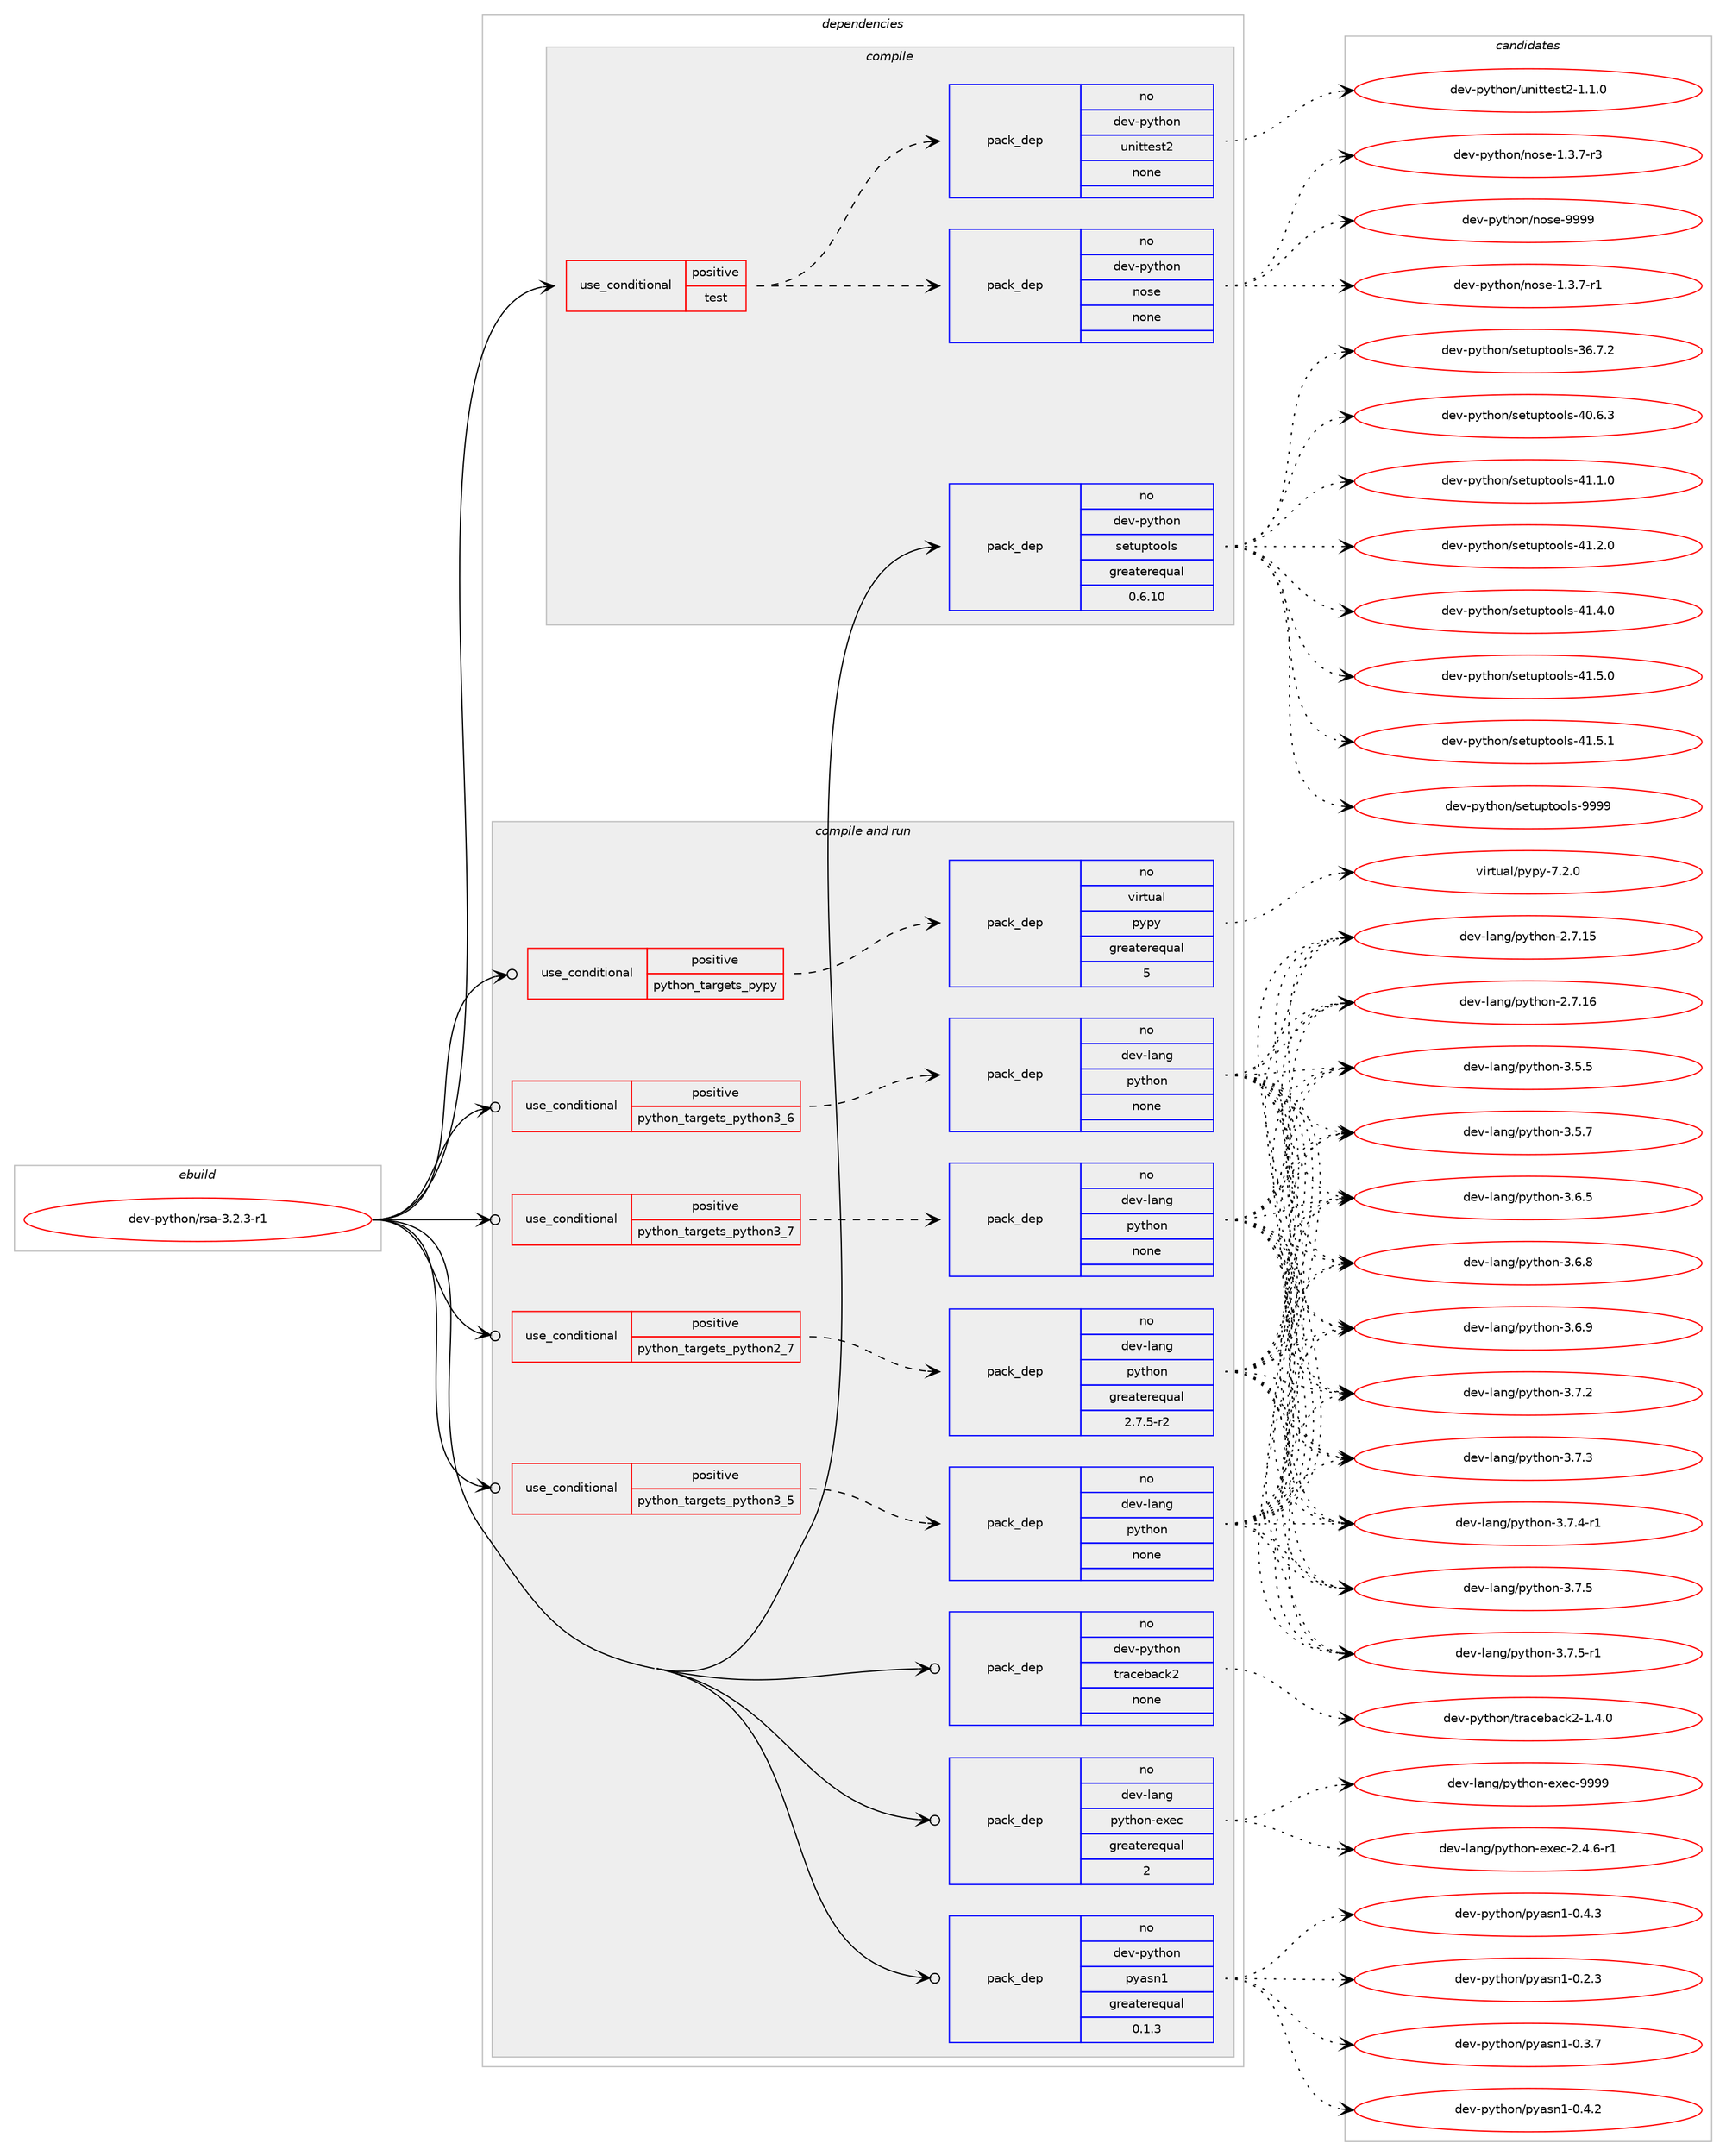 digraph prolog {

# *************
# Graph options
# *************

newrank=true;
concentrate=true;
compound=true;
graph [rankdir=LR,fontname=Helvetica,fontsize=10,ranksep=1.5];#, ranksep=2.5, nodesep=0.2];
edge  [arrowhead=vee];
node  [fontname=Helvetica,fontsize=10];

# **********
# The ebuild
# **********

subgraph cluster_leftcol {
color=gray;
rank=same;
label=<<i>ebuild</i>>;
id [label="dev-python/rsa-3.2.3-r1", color=red, width=4, href="../dev-python/rsa-3.2.3-r1.svg"];
}

# ****************
# The dependencies
# ****************

subgraph cluster_midcol {
color=gray;
label=<<i>dependencies</i>>;
subgraph cluster_compile {
fillcolor="#eeeeee";
style=filled;
label=<<i>compile</i>>;
subgraph cond148896 {
dependency635936 [label=<<TABLE BORDER="0" CELLBORDER="1" CELLSPACING="0" CELLPADDING="4"><TR><TD ROWSPAN="3" CELLPADDING="10">use_conditional</TD></TR><TR><TD>positive</TD></TR><TR><TD>test</TD></TR></TABLE>>, shape=none, color=red];
subgraph pack475159 {
dependency635937 [label=<<TABLE BORDER="0" CELLBORDER="1" CELLSPACING="0" CELLPADDING="4" WIDTH="220"><TR><TD ROWSPAN="6" CELLPADDING="30">pack_dep</TD></TR><TR><TD WIDTH="110">no</TD></TR><TR><TD>dev-python</TD></TR><TR><TD>nose</TD></TR><TR><TD>none</TD></TR><TR><TD></TD></TR></TABLE>>, shape=none, color=blue];
}
dependency635936:e -> dependency635937:w [weight=20,style="dashed",arrowhead="vee"];
subgraph pack475160 {
dependency635938 [label=<<TABLE BORDER="0" CELLBORDER="1" CELLSPACING="0" CELLPADDING="4" WIDTH="220"><TR><TD ROWSPAN="6" CELLPADDING="30">pack_dep</TD></TR><TR><TD WIDTH="110">no</TD></TR><TR><TD>dev-python</TD></TR><TR><TD>unittest2</TD></TR><TR><TD>none</TD></TR><TR><TD></TD></TR></TABLE>>, shape=none, color=blue];
}
dependency635936:e -> dependency635938:w [weight=20,style="dashed",arrowhead="vee"];
}
id:e -> dependency635936:w [weight=20,style="solid",arrowhead="vee"];
subgraph pack475161 {
dependency635939 [label=<<TABLE BORDER="0" CELLBORDER="1" CELLSPACING="0" CELLPADDING="4" WIDTH="220"><TR><TD ROWSPAN="6" CELLPADDING="30">pack_dep</TD></TR><TR><TD WIDTH="110">no</TD></TR><TR><TD>dev-python</TD></TR><TR><TD>setuptools</TD></TR><TR><TD>greaterequal</TD></TR><TR><TD>0.6.10</TD></TR></TABLE>>, shape=none, color=blue];
}
id:e -> dependency635939:w [weight=20,style="solid",arrowhead="vee"];
}
subgraph cluster_compileandrun {
fillcolor="#eeeeee";
style=filled;
label=<<i>compile and run</i>>;
subgraph cond148897 {
dependency635940 [label=<<TABLE BORDER="0" CELLBORDER="1" CELLSPACING="0" CELLPADDING="4"><TR><TD ROWSPAN="3" CELLPADDING="10">use_conditional</TD></TR><TR><TD>positive</TD></TR><TR><TD>python_targets_pypy</TD></TR></TABLE>>, shape=none, color=red];
subgraph pack475162 {
dependency635941 [label=<<TABLE BORDER="0" CELLBORDER="1" CELLSPACING="0" CELLPADDING="4" WIDTH="220"><TR><TD ROWSPAN="6" CELLPADDING="30">pack_dep</TD></TR><TR><TD WIDTH="110">no</TD></TR><TR><TD>virtual</TD></TR><TR><TD>pypy</TD></TR><TR><TD>greaterequal</TD></TR><TR><TD>5</TD></TR></TABLE>>, shape=none, color=blue];
}
dependency635940:e -> dependency635941:w [weight=20,style="dashed",arrowhead="vee"];
}
id:e -> dependency635940:w [weight=20,style="solid",arrowhead="odotvee"];
subgraph cond148898 {
dependency635942 [label=<<TABLE BORDER="0" CELLBORDER="1" CELLSPACING="0" CELLPADDING="4"><TR><TD ROWSPAN="3" CELLPADDING="10">use_conditional</TD></TR><TR><TD>positive</TD></TR><TR><TD>python_targets_python2_7</TD></TR></TABLE>>, shape=none, color=red];
subgraph pack475163 {
dependency635943 [label=<<TABLE BORDER="0" CELLBORDER="1" CELLSPACING="0" CELLPADDING="4" WIDTH="220"><TR><TD ROWSPAN="6" CELLPADDING="30">pack_dep</TD></TR><TR><TD WIDTH="110">no</TD></TR><TR><TD>dev-lang</TD></TR><TR><TD>python</TD></TR><TR><TD>greaterequal</TD></TR><TR><TD>2.7.5-r2</TD></TR></TABLE>>, shape=none, color=blue];
}
dependency635942:e -> dependency635943:w [weight=20,style="dashed",arrowhead="vee"];
}
id:e -> dependency635942:w [weight=20,style="solid",arrowhead="odotvee"];
subgraph cond148899 {
dependency635944 [label=<<TABLE BORDER="0" CELLBORDER="1" CELLSPACING="0" CELLPADDING="4"><TR><TD ROWSPAN="3" CELLPADDING="10">use_conditional</TD></TR><TR><TD>positive</TD></TR><TR><TD>python_targets_python3_5</TD></TR></TABLE>>, shape=none, color=red];
subgraph pack475164 {
dependency635945 [label=<<TABLE BORDER="0" CELLBORDER="1" CELLSPACING="0" CELLPADDING="4" WIDTH="220"><TR><TD ROWSPAN="6" CELLPADDING="30">pack_dep</TD></TR><TR><TD WIDTH="110">no</TD></TR><TR><TD>dev-lang</TD></TR><TR><TD>python</TD></TR><TR><TD>none</TD></TR><TR><TD></TD></TR></TABLE>>, shape=none, color=blue];
}
dependency635944:e -> dependency635945:w [weight=20,style="dashed",arrowhead="vee"];
}
id:e -> dependency635944:w [weight=20,style="solid",arrowhead="odotvee"];
subgraph cond148900 {
dependency635946 [label=<<TABLE BORDER="0" CELLBORDER="1" CELLSPACING="0" CELLPADDING="4"><TR><TD ROWSPAN="3" CELLPADDING="10">use_conditional</TD></TR><TR><TD>positive</TD></TR><TR><TD>python_targets_python3_6</TD></TR></TABLE>>, shape=none, color=red];
subgraph pack475165 {
dependency635947 [label=<<TABLE BORDER="0" CELLBORDER="1" CELLSPACING="0" CELLPADDING="4" WIDTH="220"><TR><TD ROWSPAN="6" CELLPADDING="30">pack_dep</TD></TR><TR><TD WIDTH="110">no</TD></TR><TR><TD>dev-lang</TD></TR><TR><TD>python</TD></TR><TR><TD>none</TD></TR><TR><TD></TD></TR></TABLE>>, shape=none, color=blue];
}
dependency635946:e -> dependency635947:w [weight=20,style="dashed",arrowhead="vee"];
}
id:e -> dependency635946:w [weight=20,style="solid",arrowhead="odotvee"];
subgraph cond148901 {
dependency635948 [label=<<TABLE BORDER="0" CELLBORDER="1" CELLSPACING="0" CELLPADDING="4"><TR><TD ROWSPAN="3" CELLPADDING="10">use_conditional</TD></TR><TR><TD>positive</TD></TR><TR><TD>python_targets_python3_7</TD></TR></TABLE>>, shape=none, color=red];
subgraph pack475166 {
dependency635949 [label=<<TABLE BORDER="0" CELLBORDER="1" CELLSPACING="0" CELLPADDING="4" WIDTH="220"><TR><TD ROWSPAN="6" CELLPADDING="30">pack_dep</TD></TR><TR><TD WIDTH="110">no</TD></TR><TR><TD>dev-lang</TD></TR><TR><TD>python</TD></TR><TR><TD>none</TD></TR><TR><TD></TD></TR></TABLE>>, shape=none, color=blue];
}
dependency635948:e -> dependency635949:w [weight=20,style="dashed",arrowhead="vee"];
}
id:e -> dependency635948:w [weight=20,style="solid",arrowhead="odotvee"];
subgraph pack475167 {
dependency635950 [label=<<TABLE BORDER="0" CELLBORDER="1" CELLSPACING="0" CELLPADDING="4" WIDTH="220"><TR><TD ROWSPAN="6" CELLPADDING="30">pack_dep</TD></TR><TR><TD WIDTH="110">no</TD></TR><TR><TD>dev-lang</TD></TR><TR><TD>python-exec</TD></TR><TR><TD>greaterequal</TD></TR><TR><TD>2</TD></TR></TABLE>>, shape=none, color=blue];
}
id:e -> dependency635950:w [weight=20,style="solid",arrowhead="odotvee"];
subgraph pack475168 {
dependency635951 [label=<<TABLE BORDER="0" CELLBORDER="1" CELLSPACING="0" CELLPADDING="4" WIDTH="220"><TR><TD ROWSPAN="6" CELLPADDING="30">pack_dep</TD></TR><TR><TD WIDTH="110">no</TD></TR><TR><TD>dev-python</TD></TR><TR><TD>pyasn1</TD></TR><TR><TD>greaterequal</TD></TR><TR><TD>0.1.3</TD></TR></TABLE>>, shape=none, color=blue];
}
id:e -> dependency635951:w [weight=20,style="solid",arrowhead="odotvee"];
subgraph pack475169 {
dependency635952 [label=<<TABLE BORDER="0" CELLBORDER="1" CELLSPACING="0" CELLPADDING="4" WIDTH="220"><TR><TD ROWSPAN="6" CELLPADDING="30">pack_dep</TD></TR><TR><TD WIDTH="110">no</TD></TR><TR><TD>dev-python</TD></TR><TR><TD>traceback2</TD></TR><TR><TD>none</TD></TR><TR><TD></TD></TR></TABLE>>, shape=none, color=blue];
}
id:e -> dependency635952:w [weight=20,style="solid",arrowhead="odotvee"];
}
subgraph cluster_run {
fillcolor="#eeeeee";
style=filled;
label=<<i>run</i>>;
}
}

# **************
# The candidates
# **************

subgraph cluster_choices {
rank=same;
color=gray;
label=<<i>candidates</i>>;

subgraph choice475159 {
color=black;
nodesep=1;
choice10010111845112121116104111110471101111151014549465146554511449 [label="dev-python/nose-1.3.7-r1", color=red, width=4,href="../dev-python/nose-1.3.7-r1.svg"];
choice10010111845112121116104111110471101111151014549465146554511451 [label="dev-python/nose-1.3.7-r3", color=red, width=4,href="../dev-python/nose-1.3.7-r3.svg"];
choice10010111845112121116104111110471101111151014557575757 [label="dev-python/nose-9999", color=red, width=4,href="../dev-python/nose-9999.svg"];
dependency635937:e -> choice10010111845112121116104111110471101111151014549465146554511449:w [style=dotted,weight="100"];
dependency635937:e -> choice10010111845112121116104111110471101111151014549465146554511451:w [style=dotted,weight="100"];
dependency635937:e -> choice10010111845112121116104111110471101111151014557575757:w [style=dotted,weight="100"];
}
subgraph choice475160 {
color=black;
nodesep=1;
choice100101118451121211161041111104711711010511611610111511650454946494648 [label="dev-python/unittest2-1.1.0", color=red, width=4,href="../dev-python/unittest2-1.1.0.svg"];
dependency635938:e -> choice100101118451121211161041111104711711010511611610111511650454946494648:w [style=dotted,weight="100"];
}
subgraph choice475161 {
color=black;
nodesep=1;
choice100101118451121211161041111104711510111611711211611111110811545515446554650 [label="dev-python/setuptools-36.7.2", color=red, width=4,href="../dev-python/setuptools-36.7.2.svg"];
choice100101118451121211161041111104711510111611711211611111110811545524846544651 [label="dev-python/setuptools-40.6.3", color=red, width=4,href="../dev-python/setuptools-40.6.3.svg"];
choice100101118451121211161041111104711510111611711211611111110811545524946494648 [label="dev-python/setuptools-41.1.0", color=red, width=4,href="../dev-python/setuptools-41.1.0.svg"];
choice100101118451121211161041111104711510111611711211611111110811545524946504648 [label="dev-python/setuptools-41.2.0", color=red, width=4,href="../dev-python/setuptools-41.2.0.svg"];
choice100101118451121211161041111104711510111611711211611111110811545524946524648 [label="dev-python/setuptools-41.4.0", color=red, width=4,href="../dev-python/setuptools-41.4.0.svg"];
choice100101118451121211161041111104711510111611711211611111110811545524946534648 [label="dev-python/setuptools-41.5.0", color=red, width=4,href="../dev-python/setuptools-41.5.0.svg"];
choice100101118451121211161041111104711510111611711211611111110811545524946534649 [label="dev-python/setuptools-41.5.1", color=red, width=4,href="../dev-python/setuptools-41.5.1.svg"];
choice10010111845112121116104111110471151011161171121161111111081154557575757 [label="dev-python/setuptools-9999", color=red, width=4,href="../dev-python/setuptools-9999.svg"];
dependency635939:e -> choice100101118451121211161041111104711510111611711211611111110811545515446554650:w [style=dotted,weight="100"];
dependency635939:e -> choice100101118451121211161041111104711510111611711211611111110811545524846544651:w [style=dotted,weight="100"];
dependency635939:e -> choice100101118451121211161041111104711510111611711211611111110811545524946494648:w [style=dotted,weight="100"];
dependency635939:e -> choice100101118451121211161041111104711510111611711211611111110811545524946504648:w [style=dotted,weight="100"];
dependency635939:e -> choice100101118451121211161041111104711510111611711211611111110811545524946524648:w [style=dotted,weight="100"];
dependency635939:e -> choice100101118451121211161041111104711510111611711211611111110811545524946534648:w [style=dotted,weight="100"];
dependency635939:e -> choice100101118451121211161041111104711510111611711211611111110811545524946534649:w [style=dotted,weight="100"];
dependency635939:e -> choice10010111845112121116104111110471151011161171121161111111081154557575757:w [style=dotted,weight="100"];
}
subgraph choice475162 {
color=black;
nodesep=1;
choice1181051141161179710847112121112121455546504648 [label="virtual/pypy-7.2.0", color=red, width=4,href="../virtual/pypy-7.2.0.svg"];
dependency635941:e -> choice1181051141161179710847112121112121455546504648:w [style=dotted,weight="100"];
}
subgraph choice475163 {
color=black;
nodesep=1;
choice10010111845108971101034711212111610411111045504655464953 [label="dev-lang/python-2.7.15", color=red, width=4,href="../dev-lang/python-2.7.15.svg"];
choice10010111845108971101034711212111610411111045504655464954 [label="dev-lang/python-2.7.16", color=red, width=4,href="../dev-lang/python-2.7.16.svg"];
choice100101118451089711010347112121116104111110455146534653 [label="dev-lang/python-3.5.5", color=red, width=4,href="../dev-lang/python-3.5.5.svg"];
choice100101118451089711010347112121116104111110455146534655 [label="dev-lang/python-3.5.7", color=red, width=4,href="../dev-lang/python-3.5.7.svg"];
choice100101118451089711010347112121116104111110455146544653 [label="dev-lang/python-3.6.5", color=red, width=4,href="../dev-lang/python-3.6.5.svg"];
choice100101118451089711010347112121116104111110455146544656 [label="dev-lang/python-3.6.8", color=red, width=4,href="../dev-lang/python-3.6.8.svg"];
choice100101118451089711010347112121116104111110455146544657 [label="dev-lang/python-3.6.9", color=red, width=4,href="../dev-lang/python-3.6.9.svg"];
choice100101118451089711010347112121116104111110455146554650 [label="dev-lang/python-3.7.2", color=red, width=4,href="../dev-lang/python-3.7.2.svg"];
choice100101118451089711010347112121116104111110455146554651 [label="dev-lang/python-3.7.3", color=red, width=4,href="../dev-lang/python-3.7.3.svg"];
choice1001011184510897110103471121211161041111104551465546524511449 [label="dev-lang/python-3.7.4-r1", color=red, width=4,href="../dev-lang/python-3.7.4-r1.svg"];
choice100101118451089711010347112121116104111110455146554653 [label="dev-lang/python-3.7.5", color=red, width=4,href="../dev-lang/python-3.7.5.svg"];
choice1001011184510897110103471121211161041111104551465546534511449 [label="dev-lang/python-3.7.5-r1", color=red, width=4,href="../dev-lang/python-3.7.5-r1.svg"];
dependency635943:e -> choice10010111845108971101034711212111610411111045504655464953:w [style=dotted,weight="100"];
dependency635943:e -> choice10010111845108971101034711212111610411111045504655464954:w [style=dotted,weight="100"];
dependency635943:e -> choice100101118451089711010347112121116104111110455146534653:w [style=dotted,weight="100"];
dependency635943:e -> choice100101118451089711010347112121116104111110455146534655:w [style=dotted,weight="100"];
dependency635943:e -> choice100101118451089711010347112121116104111110455146544653:w [style=dotted,weight="100"];
dependency635943:e -> choice100101118451089711010347112121116104111110455146544656:w [style=dotted,weight="100"];
dependency635943:e -> choice100101118451089711010347112121116104111110455146544657:w [style=dotted,weight="100"];
dependency635943:e -> choice100101118451089711010347112121116104111110455146554650:w [style=dotted,weight="100"];
dependency635943:e -> choice100101118451089711010347112121116104111110455146554651:w [style=dotted,weight="100"];
dependency635943:e -> choice1001011184510897110103471121211161041111104551465546524511449:w [style=dotted,weight="100"];
dependency635943:e -> choice100101118451089711010347112121116104111110455146554653:w [style=dotted,weight="100"];
dependency635943:e -> choice1001011184510897110103471121211161041111104551465546534511449:w [style=dotted,weight="100"];
}
subgraph choice475164 {
color=black;
nodesep=1;
choice10010111845108971101034711212111610411111045504655464953 [label="dev-lang/python-2.7.15", color=red, width=4,href="../dev-lang/python-2.7.15.svg"];
choice10010111845108971101034711212111610411111045504655464954 [label="dev-lang/python-2.7.16", color=red, width=4,href="../dev-lang/python-2.7.16.svg"];
choice100101118451089711010347112121116104111110455146534653 [label="dev-lang/python-3.5.5", color=red, width=4,href="../dev-lang/python-3.5.5.svg"];
choice100101118451089711010347112121116104111110455146534655 [label="dev-lang/python-3.5.7", color=red, width=4,href="../dev-lang/python-3.5.7.svg"];
choice100101118451089711010347112121116104111110455146544653 [label="dev-lang/python-3.6.5", color=red, width=4,href="../dev-lang/python-3.6.5.svg"];
choice100101118451089711010347112121116104111110455146544656 [label="dev-lang/python-3.6.8", color=red, width=4,href="../dev-lang/python-3.6.8.svg"];
choice100101118451089711010347112121116104111110455146544657 [label="dev-lang/python-3.6.9", color=red, width=4,href="../dev-lang/python-3.6.9.svg"];
choice100101118451089711010347112121116104111110455146554650 [label="dev-lang/python-3.7.2", color=red, width=4,href="../dev-lang/python-3.7.2.svg"];
choice100101118451089711010347112121116104111110455146554651 [label="dev-lang/python-3.7.3", color=red, width=4,href="../dev-lang/python-3.7.3.svg"];
choice1001011184510897110103471121211161041111104551465546524511449 [label="dev-lang/python-3.7.4-r1", color=red, width=4,href="../dev-lang/python-3.7.4-r1.svg"];
choice100101118451089711010347112121116104111110455146554653 [label="dev-lang/python-3.7.5", color=red, width=4,href="../dev-lang/python-3.7.5.svg"];
choice1001011184510897110103471121211161041111104551465546534511449 [label="dev-lang/python-3.7.5-r1", color=red, width=4,href="../dev-lang/python-3.7.5-r1.svg"];
dependency635945:e -> choice10010111845108971101034711212111610411111045504655464953:w [style=dotted,weight="100"];
dependency635945:e -> choice10010111845108971101034711212111610411111045504655464954:w [style=dotted,weight="100"];
dependency635945:e -> choice100101118451089711010347112121116104111110455146534653:w [style=dotted,weight="100"];
dependency635945:e -> choice100101118451089711010347112121116104111110455146534655:w [style=dotted,weight="100"];
dependency635945:e -> choice100101118451089711010347112121116104111110455146544653:w [style=dotted,weight="100"];
dependency635945:e -> choice100101118451089711010347112121116104111110455146544656:w [style=dotted,weight="100"];
dependency635945:e -> choice100101118451089711010347112121116104111110455146544657:w [style=dotted,weight="100"];
dependency635945:e -> choice100101118451089711010347112121116104111110455146554650:w [style=dotted,weight="100"];
dependency635945:e -> choice100101118451089711010347112121116104111110455146554651:w [style=dotted,weight="100"];
dependency635945:e -> choice1001011184510897110103471121211161041111104551465546524511449:w [style=dotted,weight="100"];
dependency635945:e -> choice100101118451089711010347112121116104111110455146554653:w [style=dotted,weight="100"];
dependency635945:e -> choice1001011184510897110103471121211161041111104551465546534511449:w [style=dotted,weight="100"];
}
subgraph choice475165 {
color=black;
nodesep=1;
choice10010111845108971101034711212111610411111045504655464953 [label="dev-lang/python-2.7.15", color=red, width=4,href="../dev-lang/python-2.7.15.svg"];
choice10010111845108971101034711212111610411111045504655464954 [label="dev-lang/python-2.7.16", color=red, width=4,href="../dev-lang/python-2.7.16.svg"];
choice100101118451089711010347112121116104111110455146534653 [label="dev-lang/python-3.5.5", color=red, width=4,href="../dev-lang/python-3.5.5.svg"];
choice100101118451089711010347112121116104111110455146534655 [label="dev-lang/python-3.5.7", color=red, width=4,href="../dev-lang/python-3.5.7.svg"];
choice100101118451089711010347112121116104111110455146544653 [label="dev-lang/python-3.6.5", color=red, width=4,href="../dev-lang/python-3.6.5.svg"];
choice100101118451089711010347112121116104111110455146544656 [label="dev-lang/python-3.6.8", color=red, width=4,href="../dev-lang/python-3.6.8.svg"];
choice100101118451089711010347112121116104111110455146544657 [label="dev-lang/python-3.6.9", color=red, width=4,href="../dev-lang/python-3.6.9.svg"];
choice100101118451089711010347112121116104111110455146554650 [label="dev-lang/python-3.7.2", color=red, width=4,href="../dev-lang/python-3.7.2.svg"];
choice100101118451089711010347112121116104111110455146554651 [label="dev-lang/python-3.7.3", color=red, width=4,href="../dev-lang/python-3.7.3.svg"];
choice1001011184510897110103471121211161041111104551465546524511449 [label="dev-lang/python-3.7.4-r1", color=red, width=4,href="../dev-lang/python-3.7.4-r1.svg"];
choice100101118451089711010347112121116104111110455146554653 [label="dev-lang/python-3.7.5", color=red, width=4,href="../dev-lang/python-3.7.5.svg"];
choice1001011184510897110103471121211161041111104551465546534511449 [label="dev-lang/python-3.7.5-r1", color=red, width=4,href="../dev-lang/python-3.7.5-r1.svg"];
dependency635947:e -> choice10010111845108971101034711212111610411111045504655464953:w [style=dotted,weight="100"];
dependency635947:e -> choice10010111845108971101034711212111610411111045504655464954:w [style=dotted,weight="100"];
dependency635947:e -> choice100101118451089711010347112121116104111110455146534653:w [style=dotted,weight="100"];
dependency635947:e -> choice100101118451089711010347112121116104111110455146534655:w [style=dotted,weight="100"];
dependency635947:e -> choice100101118451089711010347112121116104111110455146544653:w [style=dotted,weight="100"];
dependency635947:e -> choice100101118451089711010347112121116104111110455146544656:w [style=dotted,weight="100"];
dependency635947:e -> choice100101118451089711010347112121116104111110455146544657:w [style=dotted,weight="100"];
dependency635947:e -> choice100101118451089711010347112121116104111110455146554650:w [style=dotted,weight="100"];
dependency635947:e -> choice100101118451089711010347112121116104111110455146554651:w [style=dotted,weight="100"];
dependency635947:e -> choice1001011184510897110103471121211161041111104551465546524511449:w [style=dotted,weight="100"];
dependency635947:e -> choice100101118451089711010347112121116104111110455146554653:w [style=dotted,weight="100"];
dependency635947:e -> choice1001011184510897110103471121211161041111104551465546534511449:w [style=dotted,weight="100"];
}
subgraph choice475166 {
color=black;
nodesep=1;
choice10010111845108971101034711212111610411111045504655464953 [label="dev-lang/python-2.7.15", color=red, width=4,href="../dev-lang/python-2.7.15.svg"];
choice10010111845108971101034711212111610411111045504655464954 [label="dev-lang/python-2.7.16", color=red, width=4,href="../dev-lang/python-2.7.16.svg"];
choice100101118451089711010347112121116104111110455146534653 [label="dev-lang/python-3.5.5", color=red, width=4,href="../dev-lang/python-3.5.5.svg"];
choice100101118451089711010347112121116104111110455146534655 [label="dev-lang/python-3.5.7", color=red, width=4,href="../dev-lang/python-3.5.7.svg"];
choice100101118451089711010347112121116104111110455146544653 [label="dev-lang/python-3.6.5", color=red, width=4,href="../dev-lang/python-3.6.5.svg"];
choice100101118451089711010347112121116104111110455146544656 [label="dev-lang/python-3.6.8", color=red, width=4,href="../dev-lang/python-3.6.8.svg"];
choice100101118451089711010347112121116104111110455146544657 [label="dev-lang/python-3.6.9", color=red, width=4,href="../dev-lang/python-3.6.9.svg"];
choice100101118451089711010347112121116104111110455146554650 [label="dev-lang/python-3.7.2", color=red, width=4,href="../dev-lang/python-3.7.2.svg"];
choice100101118451089711010347112121116104111110455146554651 [label="dev-lang/python-3.7.3", color=red, width=4,href="../dev-lang/python-3.7.3.svg"];
choice1001011184510897110103471121211161041111104551465546524511449 [label="dev-lang/python-3.7.4-r1", color=red, width=4,href="../dev-lang/python-3.7.4-r1.svg"];
choice100101118451089711010347112121116104111110455146554653 [label="dev-lang/python-3.7.5", color=red, width=4,href="../dev-lang/python-3.7.5.svg"];
choice1001011184510897110103471121211161041111104551465546534511449 [label="dev-lang/python-3.7.5-r1", color=red, width=4,href="../dev-lang/python-3.7.5-r1.svg"];
dependency635949:e -> choice10010111845108971101034711212111610411111045504655464953:w [style=dotted,weight="100"];
dependency635949:e -> choice10010111845108971101034711212111610411111045504655464954:w [style=dotted,weight="100"];
dependency635949:e -> choice100101118451089711010347112121116104111110455146534653:w [style=dotted,weight="100"];
dependency635949:e -> choice100101118451089711010347112121116104111110455146534655:w [style=dotted,weight="100"];
dependency635949:e -> choice100101118451089711010347112121116104111110455146544653:w [style=dotted,weight="100"];
dependency635949:e -> choice100101118451089711010347112121116104111110455146544656:w [style=dotted,weight="100"];
dependency635949:e -> choice100101118451089711010347112121116104111110455146544657:w [style=dotted,weight="100"];
dependency635949:e -> choice100101118451089711010347112121116104111110455146554650:w [style=dotted,weight="100"];
dependency635949:e -> choice100101118451089711010347112121116104111110455146554651:w [style=dotted,weight="100"];
dependency635949:e -> choice1001011184510897110103471121211161041111104551465546524511449:w [style=dotted,weight="100"];
dependency635949:e -> choice100101118451089711010347112121116104111110455146554653:w [style=dotted,weight="100"];
dependency635949:e -> choice1001011184510897110103471121211161041111104551465546534511449:w [style=dotted,weight="100"];
}
subgraph choice475167 {
color=black;
nodesep=1;
choice10010111845108971101034711212111610411111045101120101994550465246544511449 [label="dev-lang/python-exec-2.4.6-r1", color=red, width=4,href="../dev-lang/python-exec-2.4.6-r1.svg"];
choice10010111845108971101034711212111610411111045101120101994557575757 [label="dev-lang/python-exec-9999", color=red, width=4,href="../dev-lang/python-exec-9999.svg"];
dependency635950:e -> choice10010111845108971101034711212111610411111045101120101994550465246544511449:w [style=dotted,weight="100"];
dependency635950:e -> choice10010111845108971101034711212111610411111045101120101994557575757:w [style=dotted,weight="100"];
}
subgraph choice475168 {
color=black;
nodesep=1;
choice10010111845112121116104111110471121219711511049454846504651 [label="dev-python/pyasn1-0.2.3", color=red, width=4,href="../dev-python/pyasn1-0.2.3.svg"];
choice10010111845112121116104111110471121219711511049454846514655 [label="dev-python/pyasn1-0.3.7", color=red, width=4,href="../dev-python/pyasn1-0.3.7.svg"];
choice10010111845112121116104111110471121219711511049454846524650 [label="dev-python/pyasn1-0.4.2", color=red, width=4,href="../dev-python/pyasn1-0.4.2.svg"];
choice10010111845112121116104111110471121219711511049454846524651 [label="dev-python/pyasn1-0.4.3", color=red, width=4,href="../dev-python/pyasn1-0.4.3.svg"];
dependency635951:e -> choice10010111845112121116104111110471121219711511049454846504651:w [style=dotted,weight="100"];
dependency635951:e -> choice10010111845112121116104111110471121219711511049454846514655:w [style=dotted,weight="100"];
dependency635951:e -> choice10010111845112121116104111110471121219711511049454846524650:w [style=dotted,weight="100"];
dependency635951:e -> choice10010111845112121116104111110471121219711511049454846524651:w [style=dotted,weight="100"];
}
subgraph choice475169 {
color=black;
nodesep=1;
choice1001011184511212111610411111047116114979910198979910750454946524648 [label="dev-python/traceback2-1.4.0", color=red, width=4,href="../dev-python/traceback2-1.4.0.svg"];
dependency635952:e -> choice1001011184511212111610411111047116114979910198979910750454946524648:w [style=dotted,weight="100"];
}
}

}
